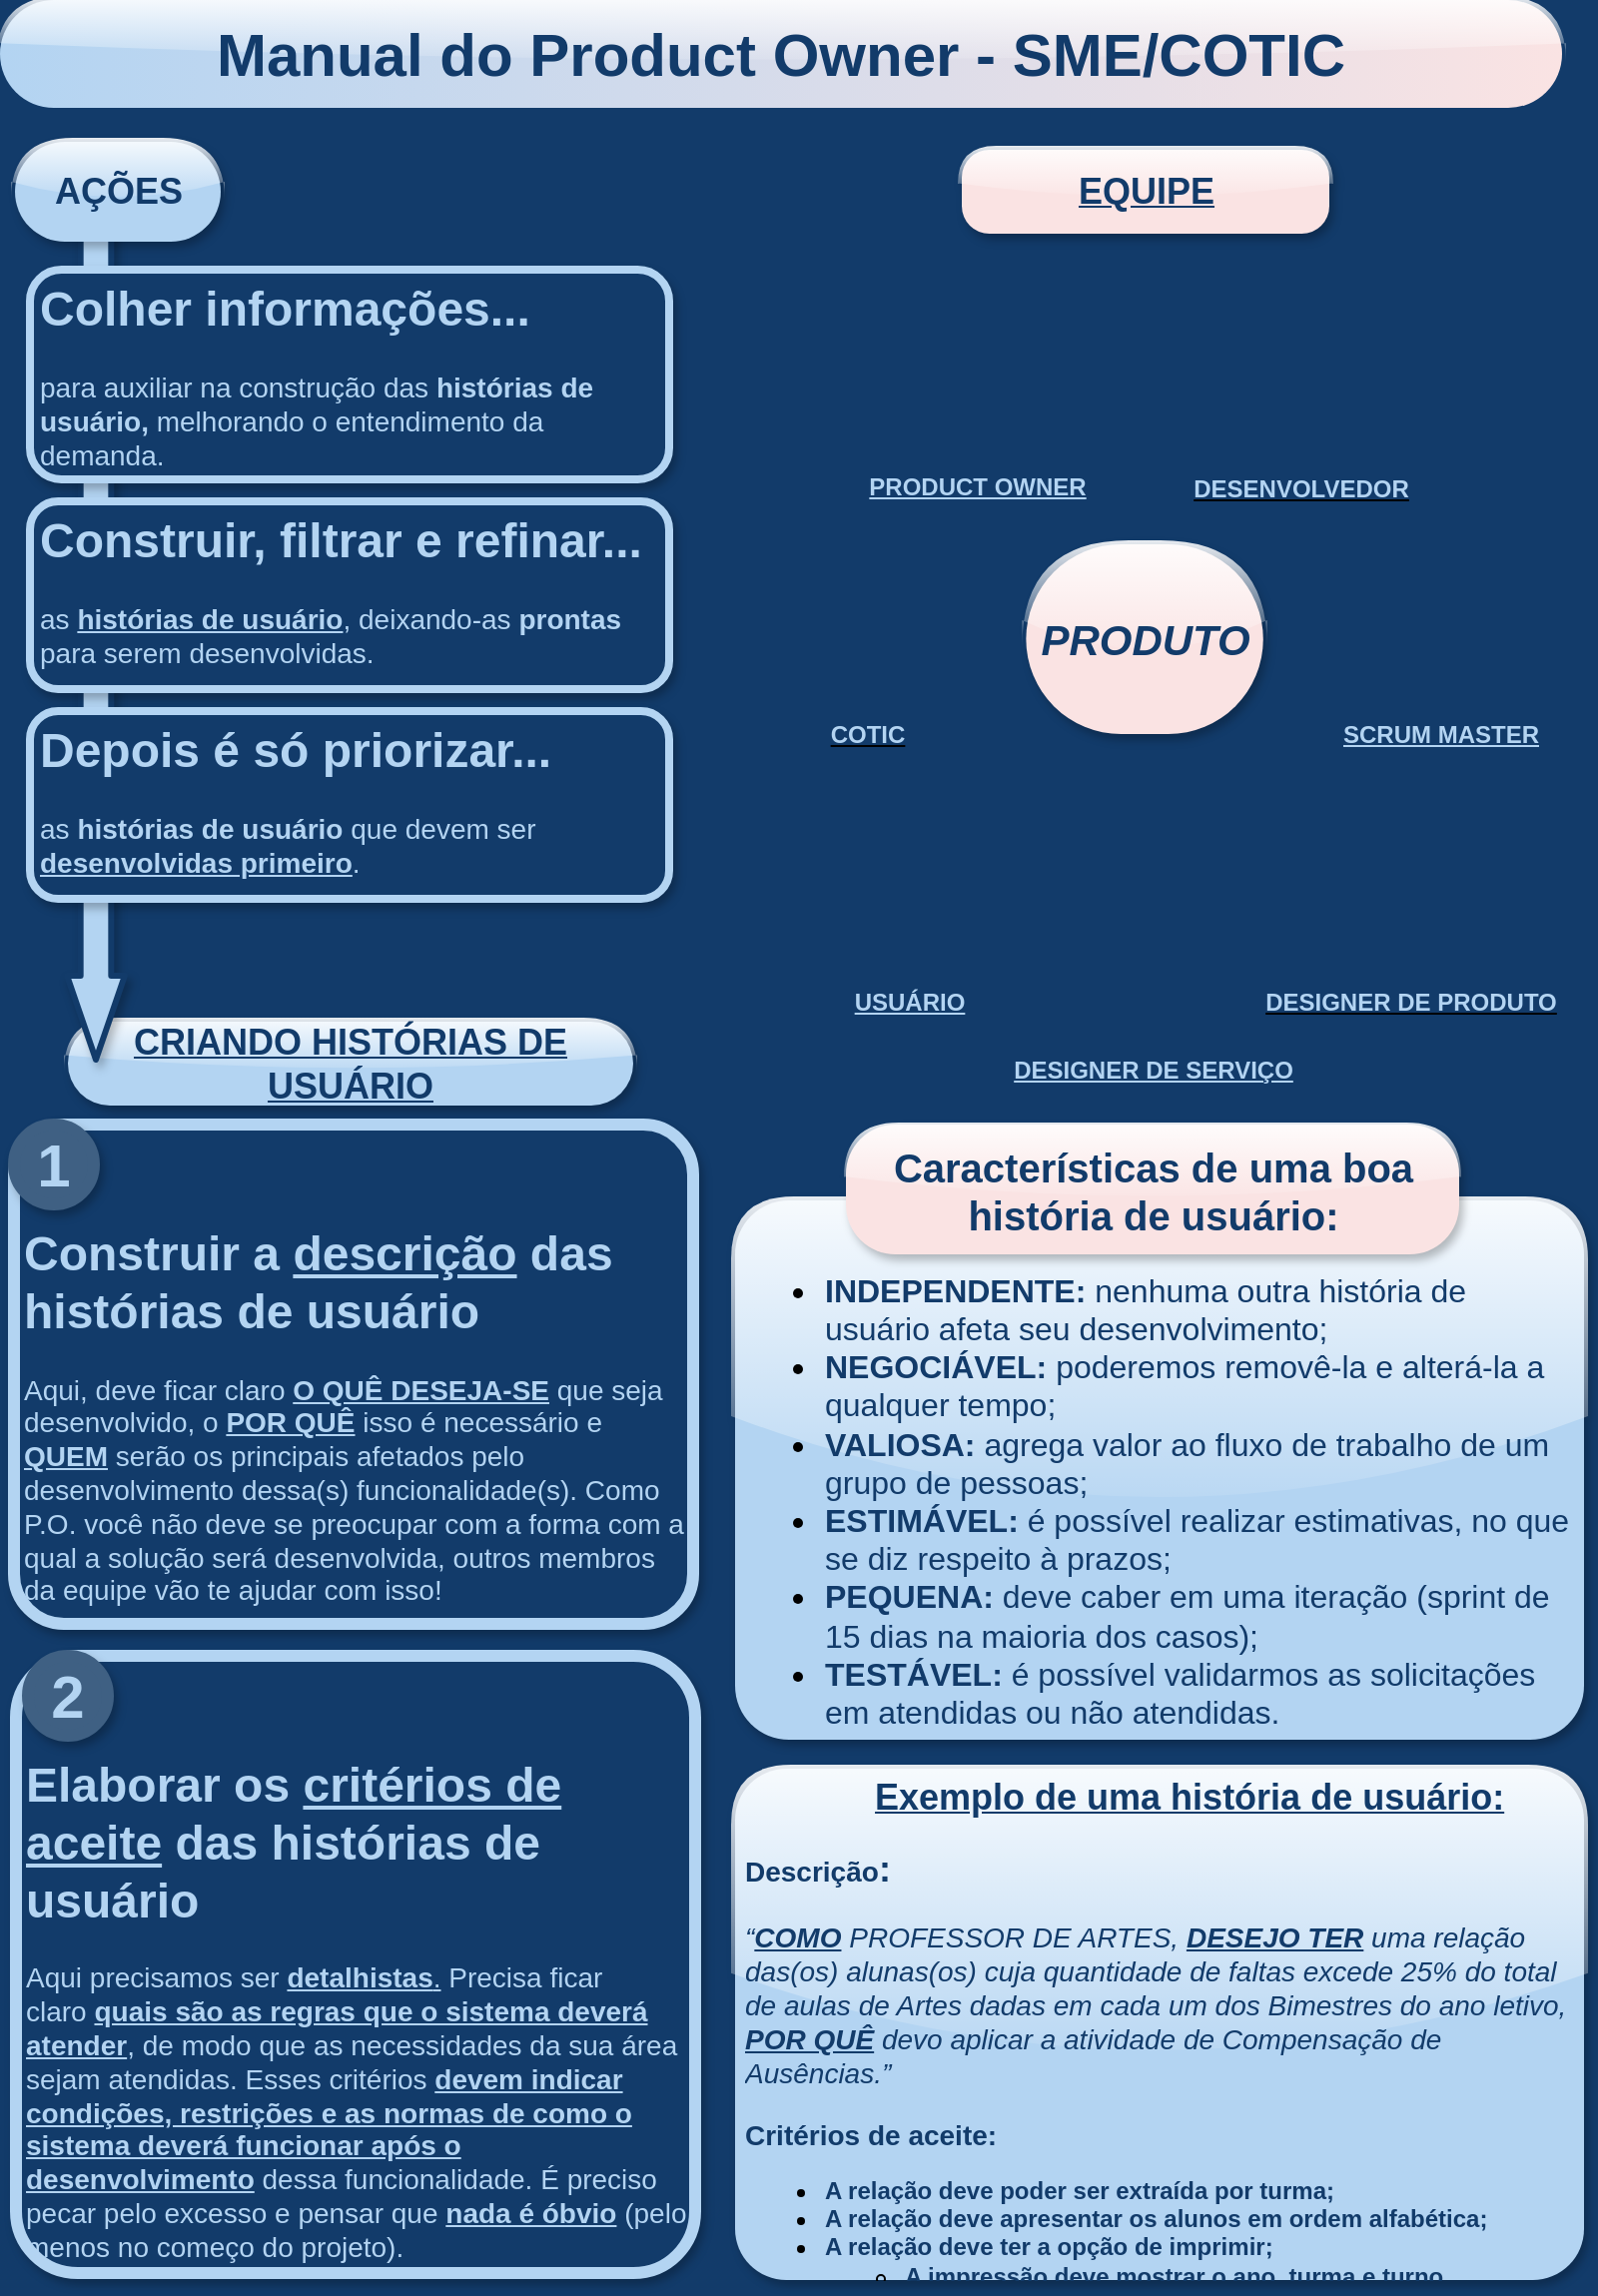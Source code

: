 <mxfile version="12.2.3" type="device" pages="1"><diagram id="JKY-wiaCKK-vyxLStYb8" name="Page-1"><mxGraphModel dx="1673" dy="869" grid="0" gridSize="10" guides="1" tooltips="1" connect="1" arrows="1" fold="1" page="1" pageScale="1" pageWidth="827" pageHeight="1169" background="#123B6A" math="0" shadow="0"><root><mxCell id="0"/><mxCell id="1" parent="0"/><mxCell id="7E8-UjbcB-CwcvHx171b-8" value="&lt;font color=&quot;#123b6a&quot;&gt;&lt;span style=&quot;font-size: 18px&quot;&gt;&lt;b&gt;&lt;u&gt;CRIANDO HISTÓRIAS DE USUÁRIO&lt;/u&gt;&lt;/b&gt;&lt;/span&gt;&lt;/font&gt;" style="text;html=1;strokeColor=none;fillColor=#B3D4F2;align=center;verticalAlign=middle;whiteSpace=wrap;rounded=1;strokeWidth=4;perimeterSpacing=0;glass=1;shadow=1;comic=0;arcSize=50;" parent="1" vertex="1"><mxGeometry x="54" y="526.5" width="283" height="42" as="geometry"/></mxCell><mxCell id="7E8-UjbcB-CwcvHx171b-1" value="&lt;font style=&quot;font-size: 30px&quot; color=&quot;#123b6a&quot;&gt;&lt;b&gt;Manual do Product Owner - SME/COTIC&lt;/b&gt;&lt;/font&gt;" style="text;html=1;align=center;verticalAlign=middle;whiteSpace=wrap;rounded=1;fillColor=#FAE3E3;strokeColor=none;strokeWidth=4;glass=1;arcSize=50;gradientColor=#B3D4F2;gradientDirection=west;" parent="1" vertex="1"><mxGeometry x="20" y="15" width="782" height="54" as="geometry"/></mxCell><mxCell id="7E8-UjbcB-CwcvHx171b-6" value="" style="shape=flexArrow;endArrow=classic;html=1;fillColor=#B3D4F2;strokeColor=#123B6A;strokeWidth=3;width=13.333;endSize=13;comic=0;shadow=1;endWidth=10.556;" parent="1" edge="1"><mxGeometry width="50" height="50" relative="1" as="geometry"><mxPoint x="68" y="121" as="sourcePoint"/><mxPoint x="68" y="547" as="targetPoint"/></mxGeometry></mxCell><mxCell id="7E8-UjbcB-CwcvHx171b-3" value="&lt;h1&gt;&lt;font color=&quot;#b3d4f2&quot;&gt;Colher informações...&lt;/font&gt;&lt;/h1&gt;&lt;p style=&quot;font-size: 14px&quot;&gt;&lt;font color=&quot;#b3d4f2&quot; style=&quot;font-size: 14px&quot;&gt;para auxiliar na construção das &lt;b&gt;histórias de usuário, &lt;/b&gt;melhorando o entendimento da demanda.&lt;/font&gt;&lt;/p&gt;" style="text;html=1;strokeColor=#B3D4F2;fillColor=#123B6A;spacing=5;spacingTop=-20;whiteSpace=wrap;overflow=hidden;rounded=1;shadow=1;strokeWidth=4;glass=0;" parent="1" vertex="1"><mxGeometry x="35" y="150" width="320" height="105" as="geometry"/></mxCell><mxCell id="7E8-UjbcB-CwcvHx171b-4" value="&lt;h1&gt;&lt;font color=&quot;#b3d4f2&quot;&gt;Construir, filtrar e refinar...&lt;/font&gt;&lt;/h1&gt;&lt;p style=&quot;font-size: 14px&quot;&gt;&lt;font color=&quot;#b3d4f2&quot; style=&quot;font-size: 14px&quot;&gt;as &lt;b&gt;&lt;u&gt;histórias de usuário&lt;/u&gt;&lt;/b&gt;,&lt;b&gt;&amp;nbsp;&lt;/b&gt;deixando-as &lt;b&gt;prontas&lt;/b&gt; para serem desenvolvidas.&lt;/font&gt;&lt;/p&gt;" style="text;html=1;strokeColor=#B3D4F2;fillColor=#123B6A;spacing=5;spacingTop=-20;whiteSpace=wrap;overflow=hidden;rounded=1;shadow=1;strokeWidth=4;glass=0;" parent="1" vertex="1"><mxGeometry x="35" y="266" width="320" height="94" as="geometry"/></mxCell><mxCell id="7E8-UjbcB-CwcvHx171b-5" value="&lt;h1&gt;&lt;font color=&quot;#b3d4f2&quot;&gt;Depois é só priorizar...&lt;/font&gt;&lt;/h1&gt;&lt;p style=&quot;font-size: 14px&quot;&gt;&lt;font color=&quot;#b3d4f2&quot; style=&quot;font-size: 14px&quot;&gt;as &lt;b&gt;histórias de usuário&lt;/b&gt; que devem ser &lt;b&gt;&lt;u&gt;desenvolvidas primeiro&lt;/u&gt;&lt;/b&gt;.&lt;/font&gt;&lt;/p&gt;" style="text;html=1;strokeColor=#B3D4F2;fillColor=#123B6A;spacing=5;spacingTop=-20;whiteSpace=wrap;overflow=hidden;rounded=1;shadow=1;strokeWidth=4;glass=0;" parent="1" vertex="1"><mxGeometry x="35" y="371" width="320" height="94" as="geometry"/></mxCell><mxCell id="7E8-UjbcB-CwcvHx171b-2" value="&lt;font style=&quot;font-size: 18px&quot; color=&quot;#123b6a&quot;&gt;&lt;b&gt;AÇÕES&lt;/b&gt;&lt;/font&gt;" style="text;html=1;strokeColor=none;fillColor=#B3D4F2;align=center;verticalAlign=middle;whiteSpace=wrap;rounded=1;strokeWidth=4;perimeterSpacing=0;glass=1;shadow=1;comic=0;arcSize=50;" parent="1" vertex="1"><mxGeometry x="27.5" y="86" width="103" height="50" as="geometry"/></mxCell><mxCell id="7E8-UjbcB-CwcvHx171b-13" value="&lt;h1&gt;&lt;font color=&quot;#b3d4f2&quot;&gt;&lt;br&gt;&lt;/font&gt;&lt;/h1&gt;&lt;h1&gt;&lt;font color=&quot;#b3d4f2&quot;&gt;Construir a &lt;u&gt;descrição&lt;/u&gt; das histórias de usuário&lt;/font&gt;&lt;/h1&gt;&lt;p style=&quot;font-size: 14px&quot;&gt;&lt;font color=&quot;#b3d4f2&quot; style=&quot;font-size: 14px&quot;&gt;Aqui, deve ficar claro &lt;b&gt;&lt;u&gt;O QUÊ DESEJA-SE&lt;/u&gt;&lt;/b&gt;&amp;nbsp;que seja desenvolvido, o &lt;u&gt;&lt;b&gt;POR QUÊ&lt;/b&gt;&lt;/u&gt;&amp;nbsp;isso é necessário e &lt;u&gt;&lt;b&gt;QUEM&lt;/b&gt;&lt;/u&gt; serão os principais afetados pelo desenvolvimento dessa(s) funcionalidade(s). Como P.O. você não deve se preocupar com a forma com a qual a solução será desenvolvida, outros membros da equipe vão te ajudar com isso!&lt;/font&gt;&lt;/p&gt;" style="text;html=1;strokeColor=#B3D4F2;fillColor=#123B6A;spacing=5;spacingTop=-20;whiteSpace=wrap;overflow=hidden;rounded=1;shadow=1;strokeWidth=6;glass=0;arcSize=10;comic=0;collapsible=0;" parent="1" vertex="1"><mxGeometry x="27" y="578" width="340" height="250" as="geometry"/></mxCell><mxCell id="7E8-UjbcB-CwcvHx171b-16" value="&lt;h1&gt;&lt;font color=&quot;#b3d4f2&quot;&gt;&lt;br&gt;&lt;/font&gt;&lt;/h1&gt;&lt;h1&gt;&lt;font color=&quot;#b3d4f2&quot;&gt;Elaborar os&amp;nbsp;&lt;u&gt;critérios de aceite&lt;/u&gt;&amp;nbsp;das histórias de usuário&lt;/font&gt;&lt;/h1&gt;&lt;p style=&quot;font-size: 14px&quot;&gt;&lt;font color=&quot;#b3d4f2&quot; style=&quot;font-size: 14px&quot;&gt;Aqui precisamos ser &lt;u&gt;&lt;b&gt;detalhistas&lt;/b&gt;.&lt;/u&gt; Precisa ficar claro&amp;nbsp;&lt;b&gt;&lt;u&gt;quais são as regras que o sistema deverá atender&lt;/u&gt;&lt;/b&gt;, de modo que as necessidades da sua área sejam atendidas. Esses critérios &lt;b&gt;&lt;u&gt;devem indicar condições, restrições e as normas de como o sistema deverá funcionar após o desenvolvimento&lt;/u&gt;&lt;/b&gt;&amp;nbsp;dessa funcionalidade. É preciso pecar pelo excesso e pensar que &lt;b&gt;&lt;u&gt;nada é óbvio&lt;/u&gt;&lt;/b&gt;&amp;nbsp;(pelo menos no começo do projeto).&lt;/font&gt;&lt;/p&gt;" style="text;html=1;strokeColor=#B3D4F2;fillColor=#123B6A;spacing=5;spacingTop=-20;whiteSpace=wrap;overflow=hidden;rounded=1;shadow=1;strokeWidth=6;glass=0;arcSize=10;comic=0;collapsible=0;" parent="1" vertex="1"><mxGeometry x="28" y="844" width="340" height="309" as="geometry"/></mxCell><mxCell id="7E8-UjbcB-CwcvHx171b-18" value="&lt;b&gt;&lt;font style=&quot;font-size: 30px&quot; color=&quot;#b3d4f2&quot;&gt;1&lt;/font&gt;&lt;/b&gt;" style="ellipse;whiteSpace=wrap;html=1;aspect=fixed;rounded=1;shadow=1;glass=0;comic=0;strokeColor=#3F6083;strokeWidth=6;fillColor=#3F6083;" parent="1" vertex="1"><mxGeometry x="27" y="578" width="40" height="40" as="geometry"/></mxCell><mxCell id="7E8-UjbcB-CwcvHx171b-19" value="&lt;b&gt;&lt;font style=&quot;font-size: 30px&quot; color=&quot;#b3d4f2&quot;&gt;2&lt;/font&gt;&lt;/b&gt;" style="ellipse;whiteSpace=wrap;html=1;aspect=fixed;rounded=1;shadow=1;glass=0;comic=0;strokeColor=#3F6083;strokeWidth=6;fillColor=#3F6083;" parent="1" vertex="1"><mxGeometry x="34" y="844" width="40" height="40" as="geometry"/></mxCell><mxCell id="4FU0ySjmOqO9Q_p-P7nD-8" value="&lt;u style=&quot;font-size: 12px;&quot;&gt;&lt;b style=&quot;font-size: 12px;&quot;&gt;&lt;font color=&quot;#b3d4f2&quot; style=&quot;background-color: rgb(18, 59, 106); font-size: 12px;&quot;&gt;COTIC&lt;/font&gt;&lt;/b&gt;&lt;/u&gt;" style="shape=image;html=1;verticalAlign=top;verticalLabelPosition=bottom;labelBackgroundColor=#ffffff;imageAspect=0;aspect=fixed;image=https://cdn3.iconfinder.com/data/icons/business-avatar-1/512/10_avatar-128.png;glass=1;strokeColor=#217092;fillColor=#217092;fontSize=12;" parent="1" vertex="1"><mxGeometry x="398.5" y="259" width="110" height="110" as="geometry"/></mxCell><mxCell id="4FU0ySjmOqO9Q_p-P7nD-2" value="&lt;font color=&quot;#b3d4f2&quot; size=&quot;1&quot;&gt;&lt;u&gt;&lt;b style=&quot;font-size: 12px ; background-color: rgb(18 , 59 , 106)&quot;&gt;USUÁRIO&lt;/b&gt;&lt;/u&gt;&lt;/font&gt;" style="shape=image;html=1;verticalAlign=top;verticalLabelPosition=bottom;labelBackgroundColor=#ffffff;imageAspect=0;aspect=fixed;image=https://cdn3.iconfinder.com/data/icons/business-avatar-1/512/1_avatar-128.png" parent="1" vertex="1"><mxGeometry x="420" y="393" width="110" height="110" as="geometry"/></mxCell><mxCell id="4FU0ySjmOqO9Q_p-P7nD-9" value="&lt;font style=&quot;font-size: 12px; background-color: rgb(18, 59, 106);&quot; color=&quot;#b3d4f2&quot;&gt;&lt;b style=&quot;font-size: 12px;&quot;&gt;&lt;u style=&quot;font-size: 12px;&quot;&gt;DESIGNER DE SERVIÇO&lt;/u&gt;&lt;/b&gt;&lt;/font&gt;" style="shape=image;html=1;verticalAlign=top;verticalLabelPosition=bottom;labelBackgroundColor=#ffffff;imageAspect=0;aspect=fixed;image=https://cdn3.iconfinder.com/data/icons/business-avatar-1/512/5_avatar-128.png;glass=1;strokeColor=#217092;fillColor=#217092;fontSize=12;" parent="1" vertex="1"><mxGeometry x="542" y="427" width="110" height="110" as="geometry"/></mxCell><mxCell id="4FU0ySjmOqO9Q_p-P7nD-1" value="&lt;font color=&quot;#b3d4f2&quot; style=&quot;font-size: 12px;&quot;&gt;&lt;b style=&quot;font-size: 12px;&quot;&gt;&lt;font style=&quot;font-size: 12px; background-color: rgb(18, 59, 106);&quot;&gt;&lt;u style=&quot;font-size: 12px;&quot;&gt;PRODUCT OWNER&lt;/u&gt;&lt;/font&gt;&lt;/b&gt;&lt;br style=&quot;font-size: 12px;&quot;&gt;&lt;/font&gt;" style="shape=image;html=1;verticalAlign=top;verticalLabelPosition=bottom;labelBackgroundColor=#ffffff;imageAspect=0;aspect=fixed;image=https://cdn3.iconfinder.com/data/icons/business-avatar-1/512/4_avatar-128.png;fontSize=12;" parent="1" vertex="1"><mxGeometry x="453.5" y="135" width="110" height="110" as="geometry"/></mxCell><mxCell id="4FU0ySjmOqO9Q_p-P7nD-11" value="&lt;u style=&quot;font-size: 12px;&quot;&gt;&lt;b style=&quot;font-size: 12px;&quot;&gt;&lt;font color=&quot;#b3d4f2&quot; style=&quot;background-color: rgb(18, 59, 106); font-size: 12px;&quot;&gt;DESIGNER DE PRODUTO&lt;/font&gt;&lt;/b&gt;&lt;/u&gt;" style="shape=image;html=1;verticalAlign=top;verticalLabelPosition=bottom;labelBackgroundColor=#ffffff;imageAspect=0;aspect=fixed;image=https://cdn3.iconfinder.com/data/icons/business-avatar-1/512/12_avatar-128.png;glass=1;strokeColor=#217092;fillColor=#217092;fontSize=12;" parent="1" vertex="1"><mxGeometry x="671" y="393" width="110" height="110" as="geometry"/></mxCell><mxCell id="4FU0ySjmOqO9Q_p-P7nD-13" value="SCRUM MASTER" style="shape=image;verticalLabelPosition=bottom;labelBackgroundColor=#123B6A;verticalAlign=top;aspect=fixed;imageAspect=0;image=https://cdn3.iconfinder.com/data/icons/business-avatar-1/512/8_avatar-128.png;fontStyle=5;fontColor=#B3D4F2;fontSize=12;strokeWidth=1;html=1;" parent="1" vertex="1"><mxGeometry x="685.5" y="259" width="110" height="110" as="geometry"/></mxCell><mxCell id="4FU0ySjmOqO9Q_p-P7nD-3" value="&lt;font style=&quot;font-size: 18px&quot; color=&quot;#123b6a&quot;&gt;&lt;b&gt;&lt;u&gt;EQUIPE&lt;/u&gt;&lt;/b&gt;&lt;/font&gt;" style="text;html=1;strokeColor=none;fillColor=#FAE3E3;align=center;verticalAlign=middle;whiteSpace=wrap;rounded=1;strokeWidth=4;perimeterSpacing=0;glass=1;shadow=1;comic=0;arcSize=33;" parent="1" vertex="1"><mxGeometry x="501.5" y="90" width="184" height="42" as="geometry"/></mxCell><mxCell id="4FU0ySjmOqO9Q_p-P7nD-23" value="&lt;h1 style=&quot;font-size: 16px&quot;&gt;&lt;font style=&quot;font-size: 16px&quot;&gt;&lt;br&gt;&lt;/font&gt;&lt;/h1&gt;&lt;blockquote style=&quot;margin: 0 0 0 40px ; border: none ; padding: 0px&quot;&gt;&lt;/blockquote&gt;&lt;font style=&quot;font-size: 16px ; line-height: 100%&quot;&gt;&lt;ul style=&quot;line-height: 120%&quot;&gt;&lt;li&gt;&lt;font style=&quot;font-size: 16px ; line-height: 100%&quot; color=&quot;#123b6a&quot;&gt;&lt;b&gt;INDEPENDENTE:&lt;/b&gt;&lt;/font&gt;&lt;span style=&quot;font-size: 16px ; color: rgb(18 , 59 , 106) ; line-height: 100%&quot;&gt;&amp;nbsp;nenhuma outra história de usuário afeta seu desenvolvimento;&lt;/span&gt;&lt;/li&gt;&lt;li&gt;&lt;b style=&quot;font-size: 16px ; color: rgb(18 , 59 , 106)&quot;&gt;&lt;font style=&quot;line-height: 100%&quot;&gt;NEGOCIÁVEL:&lt;/font&gt;&lt;/b&gt;&lt;span style=&quot;font-size: 16px ; color: rgb(18 , 59 , 106)&quot;&gt;&amp;nbsp;poderemos removê-la e alterá-la a qualquer tempo;&lt;/span&gt;&lt;/li&gt;&lt;li&gt;&lt;b style=&quot;font-size: 16px ; color: rgb(18 , 59 , 106)&quot;&gt;&lt;font style=&quot;line-height: 100%&quot;&gt;VALIOSA:&lt;/font&gt;&lt;/b&gt;&lt;span style=&quot;font-size: 16px ; color: rgb(18 , 59 , 106)&quot;&gt;&amp;nbsp;agrega valor ao fluxo de trabalho de um grupo de pessoas;&lt;/span&gt;&lt;/li&gt;&lt;li&gt;&lt;b style=&quot;font-size: 16px ; color: rgb(18 , 59 , 106)&quot;&gt;ESTIMÁVEL:&lt;/b&gt;&lt;span style=&quot;font-size: 16px ; color: rgb(18 , 59 , 106)&quot;&gt;&amp;nbsp;é possível realizar estimativas, no que se diz respeito à prazos;&lt;/span&gt;&lt;/li&gt;&lt;li&gt;&lt;font style=&quot;font-size: 16px ; color: rgb(18 , 59 , 106)&quot;&gt;&lt;b&gt;PEQUENA:&lt;/b&gt;&lt;/font&gt;&lt;span style=&quot;font-size: 16px ; color: rgb(18 , 59 , 106)&quot;&gt;&amp;nbsp;deve caber em uma iteração (sprint de 15 dias na maioria dos casos);&lt;/span&gt;&lt;/li&gt;&lt;li&gt;&lt;b style=&quot;color: rgb(18 , 59 , 106)&quot;&gt;TESTÁVEL:&lt;/b&gt;&lt;span style=&quot;color: rgb(18 , 59 , 106) ; font-weight: normal&quot;&gt;&amp;nbsp;é possível validarmos as solicitações em atendidas ou não atendidas.&lt;/span&gt;&lt;/li&gt;&lt;/ul&gt;&lt;/font&gt;&lt;blockquote style=&quot;margin: 0 0 0 40px ; border: none ; padding: 0px&quot;&gt;&lt;/blockquote&gt;&lt;blockquote style=&quot;margin: 0 0 0 40px ; border: none ; padding: 0px&quot;&gt;&lt;/blockquote&gt;&lt;blockquote style=&quot;margin: 0 0 0 40px ; border: none ; padding: 0px&quot;&gt;&lt;/blockquote&gt;&lt;blockquote style=&quot;margin: 0 0 0 40px ; border: none ; padding: 0px&quot;&gt;&lt;/blockquote&gt;&lt;h1 style=&quot;font-size: 16px&quot;&gt;&lt;div&gt;&lt;font color=&quot;#123b6a&quot;&gt;&lt;br&gt;&lt;/font&gt;&lt;/div&gt;&lt;/h1&gt;&lt;div style=&quot;font-size: 16px&quot;&gt;&lt;br&gt;&lt;/div&gt;" style="text;html=1;strokeColor=none;fillColor=#B3D4F2;spacing=5;spacingTop=-20;whiteSpace=wrap;overflow=hidden;rounded=1;shadow=1;strokeWidth=4;glass=1;arcSize=10;comic=0;collapsible=0;rotation=0;align=left;" parent="1" vertex="1"><mxGeometry x="388" y="616" width="425" height="270" as="geometry"/></mxCell><mxCell id="HxEEivK4PqOZ3T5Ww_9B-2" value="&lt;h1 style=&quot;font-size: 20px&quot;&gt;&lt;font color=&quot;#123b6a&quot; style=&quot;line-height: 100%&quot;&gt;Características de uma&amp;nbsp;boa história&amp;nbsp;de usuário:&lt;/font&gt;&lt;/h1&gt;" style="text;html=1;strokeColor=none;fillColor=#FAE3E3;align=center;verticalAlign=middle;whiteSpace=wrap;rounded=1;strokeWidth=2;perimeterSpacing=0;glass=1;shadow=1;comic=0;arcSize=38;" parent="1" vertex="1"><mxGeometry x="443.5" y="578" width="307" height="65" as="geometry"/></mxCell><mxCell id="C0muOVgpf7pZ6HOY3gwm-1" value="&lt;b&gt;&lt;span&gt;&lt;font color=&quot;#b3d4f2&quot; style=&quot;background-color: rgb(18 , 59 , 106) ; font-size: 12px&quot;&gt;DESENVOLVEDOR&lt;/font&gt;&lt;/span&gt;&lt;/b&gt;" style="shape=image;html=1;verticalAlign=top;verticalLabelPosition=bottom;labelBackgroundColor=#ffffff;imageAspect=0;aspect=fixed;image=https://cdn3.iconfinder.com/data/icons/business-avatar-1/512/9_avatar-128.png;fillColor=#B3D4F2;fontStyle=4" parent="1" vertex="1"><mxGeometry x="616" y="136" width="110" height="110" as="geometry"/></mxCell><mxCell id="C0muOVgpf7pZ6HOY3gwm-8" value="" style="group;fillColor=none;" parent="1" vertex="1" connectable="0"><mxGeometry x="530" y="287.5" width="127" height="95" as="geometry"/></mxCell><mxCell id="C0muOVgpf7pZ6HOY3gwm-6" value="" style="text;html=1;strokeColor=none;fillColor=#FAE3E3;align=center;verticalAlign=middle;whiteSpace=wrap;rounded=1;strokeWidth=4;perimeterSpacing=0;glass=1;shadow=1;comic=0;arcSize=50;rotation=0;" parent="C0muOVgpf7pZ6HOY3gwm-8" vertex="1"><mxGeometry x="3.681" width="118.717" height="95" as="geometry"/></mxCell><mxCell id="C0muOVgpf7pZ6HOY3gwm-7" value="&lt;b&gt;&lt;font color=&quot;#123b6a&quot; size=&quot;1&quot;&gt;&lt;i style=&quot;font-size: 21px&quot;&gt;PRODUTO&lt;/i&gt;&lt;/font&gt;&lt;/b&gt;" style="text;html=1;strokeColor=none;fillColor=none;align=center;verticalAlign=middle;whiteSpace=wrap;rounded=0;shadow=1;fontSize=12;" parent="C0muOVgpf7pZ6HOY3gwm-8" vertex="1"><mxGeometry y="18.136" width="127" height="58.727" as="geometry"/></mxCell><mxCell id="biiTQgF2i2MHpUOCvwx0-6" value="&lt;font color=&quot;#123b6a&quot;&gt;&lt;br&gt;&lt;font style=&quot;font-size: 18px&quot;&gt;&amp;nbsp; &amp;nbsp; &amp;nbsp; &amp;nbsp; &amp;nbsp; &amp;nbsp; &amp;nbsp;&lt;b&gt;&lt;u&gt;Exemplo de uma história de usuário:&lt;/u&gt;&lt;/b&gt;&lt;br&gt;&lt;/font&gt;&lt;br&gt;&lt;/font&gt;&lt;div&gt;&lt;font color=&quot;#123b6a&quot;&gt;&lt;b&gt;&lt;font style=&quot;font-size: 14px&quot;&gt;Descrição&lt;/font&gt;&lt;font style=&quot;font-size: 18px&quot;&gt;:&lt;/font&gt;&lt;span style=&quot;font-size: 13px&quot;&gt;&amp;nbsp;&lt;/span&gt;&lt;/b&gt;&lt;/font&gt;&lt;/div&gt;&lt;div&gt;&lt;span&gt;&lt;font color=&quot;#123b6a&quot; style=&quot;line-height: 120%&quot;&gt;&lt;br&gt;&lt;/font&gt;&lt;/span&gt;&lt;/div&gt;&lt;div&gt;&lt;font color=&quot;#123b6a&quot; style=&quot;font-size: 14px&quot;&gt;&lt;i&gt;“&lt;b&gt;&lt;u&gt;&lt;font style=&quot;font-size: 14px&quot;&gt;COMO&lt;/font&gt;&lt;/u&gt;&lt;/b&gt;&amp;nbsp;&lt;/i&gt;&lt;i&gt;PROFESSOR DE ARTES&lt;/i&gt;&lt;i&gt;, &lt;b&gt;&lt;u&gt;DESEJO TER&lt;/u&gt;&lt;/b&gt;&amp;nbsp;uma relação das(os) alunas(os) cuja quantidade de faltas excede 25% do total de aulas de Artes dadas em cada um dos Bimestres do ano letivo, &lt;b&gt;&lt;u&gt;POR QUÊ&lt;/u&gt;&lt;/b&gt; devo aplicar a atividade de Compensação de Ausências.”&lt;/i&gt;&lt;br&gt;&lt;/font&gt;&lt;/div&gt;&lt;div&gt;&lt;font color=&quot;#123b6a&quot;&gt;&lt;br&gt;&lt;/font&gt;&lt;/div&gt;&lt;div style=&quot;font-size: 14px&quot;&gt;&lt;font style=&quot;font-size: 14px&quot; color=&quot;#123b6a&quot;&gt;&lt;b&gt;Critérios de aceite:&lt;/b&gt;&lt;/font&gt;&lt;/div&gt;&lt;div&gt;&lt;ul&gt;&lt;li&gt;&lt;font color=&quot;#123b6a&quot;&gt;&lt;b&gt;A relação deve poder ser extraída por turma;&lt;/b&gt;&lt;/font&gt;&lt;/li&gt;&lt;li&gt;&lt;font color=&quot;#123b6a&quot;&gt;&lt;b&gt;A relação deve apresentar os alunos em ordem alfabética;&lt;/b&gt;&lt;/font&gt;&lt;/li&gt;&lt;li&gt;&lt;b&gt;&lt;font color=&quot;#123b6a&quot;&gt;A relação&lt;/font&gt;&lt;span style=&quot;color: rgb(18 , 59 , 106)&quot;&gt;&amp;nbsp;deve ter a opção de imprimir;&lt;/span&gt;&lt;/b&gt;&lt;/li&gt;&lt;ul&gt;&lt;li&gt;&lt;font color=&quot;#123b6a&quot;&gt;&lt;b&gt;A impressão deve mostrar o ano, turma e turno.&amp;nbsp;&lt;/b&gt;&lt;/font&gt;&lt;/li&gt;&lt;/ul&gt;&lt;/ul&gt;&lt;/div&gt;" style="text;html=1;strokeColor=none;fillColor=#B3D4F2;spacing=5;spacingTop=-20;whiteSpace=wrap;overflow=hidden;rounded=1;shadow=1;strokeWidth=4;glass=1;arcSize=10;comic=0;collapsible=0;rotation=0;align=left;" vertex="1" parent="1"><mxGeometry x="388" y="900.5" width="425" height="256" as="geometry"/></mxCell></root></mxGraphModel></diagram></mxfile>